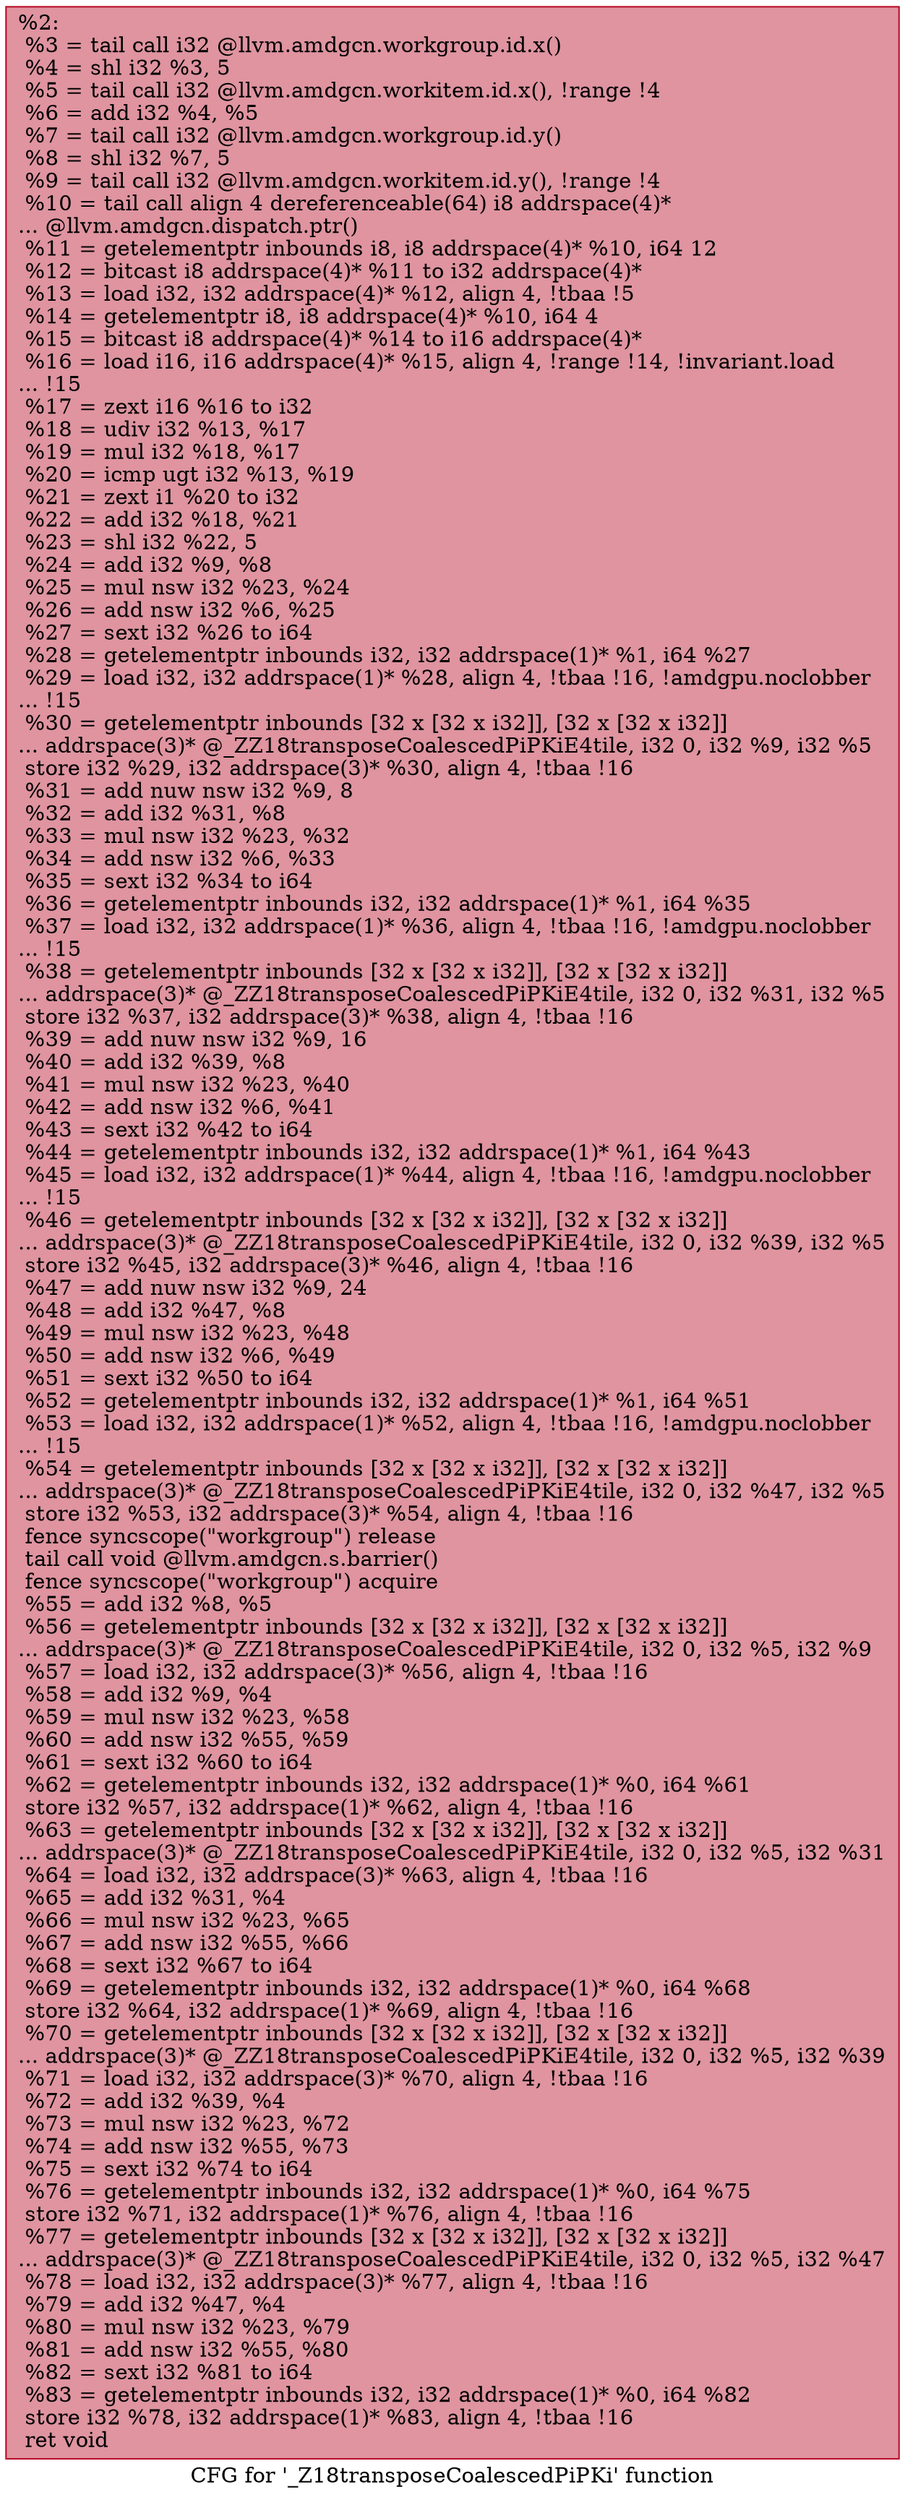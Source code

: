 digraph "CFG for '_Z18transposeCoalescedPiPKi' function" {
	label="CFG for '_Z18transposeCoalescedPiPKi' function";

	Node0x4d74d60 [shape=record,color="#b70d28ff", style=filled, fillcolor="#b70d2870",label="{%2:\l  %3 = tail call i32 @llvm.amdgcn.workgroup.id.x()\l  %4 = shl i32 %3, 5\l  %5 = tail call i32 @llvm.amdgcn.workitem.id.x(), !range !4\l  %6 = add i32 %4, %5\l  %7 = tail call i32 @llvm.amdgcn.workgroup.id.y()\l  %8 = shl i32 %7, 5\l  %9 = tail call i32 @llvm.amdgcn.workitem.id.y(), !range !4\l  %10 = tail call align 4 dereferenceable(64) i8 addrspace(4)*\l... @llvm.amdgcn.dispatch.ptr()\l  %11 = getelementptr inbounds i8, i8 addrspace(4)* %10, i64 12\l  %12 = bitcast i8 addrspace(4)* %11 to i32 addrspace(4)*\l  %13 = load i32, i32 addrspace(4)* %12, align 4, !tbaa !5\l  %14 = getelementptr i8, i8 addrspace(4)* %10, i64 4\l  %15 = bitcast i8 addrspace(4)* %14 to i16 addrspace(4)*\l  %16 = load i16, i16 addrspace(4)* %15, align 4, !range !14, !invariant.load\l... !15\l  %17 = zext i16 %16 to i32\l  %18 = udiv i32 %13, %17\l  %19 = mul i32 %18, %17\l  %20 = icmp ugt i32 %13, %19\l  %21 = zext i1 %20 to i32\l  %22 = add i32 %18, %21\l  %23 = shl i32 %22, 5\l  %24 = add i32 %9, %8\l  %25 = mul nsw i32 %23, %24\l  %26 = add nsw i32 %6, %25\l  %27 = sext i32 %26 to i64\l  %28 = getelementptr inbounds i32, i32 addrspace(1)* %1, i64 %27\l  %29 = load i32, i32 addrspace(1)* %28, align 4, !tbaa !16, !amdgpu.noclobber\l... !15\l  %30 = getelementptr inbounds [32 x [32 x i32]], [32 x [32 x i32]]\l... addrspace(3)* @_ZZ18transposeCoalescedPiPKiE4tile, i32 0, i32 %9, i32 %5\l  store i32 %29, i32 addrspace(3)* %30, align 4, !tbaa !16\l  %31 = add nuw nsw i32 %9, 8\l  %32 = add i32 %31, %8\l  %33 = mul nsw i32 %23, %32\l  %34 = add nsw i32 %6, %33\l  %35 = sext i32 %34 to i64\l  %36 = getelementptr inbounds i32, i32 addrspace(1)* %1, i64 %35\l  %37 = load i32, i32 addrspace(1)* %36, align 4, !tbaa !16, !amdgpu.noclobber\l... !15\l  %38 = getelementptr inbounds [32 x [32 x i32]], [32 x [32 x i32]]\l... addrspace(3)* @_ZZ18transposeCoalescedPiPKiE4tile, i32 0, i32 %31, i32 %5\l  store i32 %37, i32 addrspace(3)* %38, align 4, !tbaa !16\l  %39 = add nuw nsw i32 %9, 16\l  %40 = add i32 %39, %8\l  %41 = mul nsw i32 %23, %40\l  %42 = add nsw i32 %6, %41\l  %43 = sext i32 %42 to i64\l  %44 = getelementptr inbounds i32, i32 addrspace(1)* %1, i64 %43\l  %45 = load i32, i32 addrspace(1)* %44, align 4, !tbaa !16, !amdgpu.noclobber\l... !15\l  %46 = getelementptr inbounds [32 x [32 x i32]], [32 x [32 x i32]]\l... addrspace(3)* @_ZZ18transposeCoalescedPiPKiE4tile, i32 0, i32 %39, i32 %5\l  store i32 %45, i32 addrspace(3)* %46, align 4, !tbaa !16\l  %47 = add nuw nsw i32 %9, 24\l  %48 = add i32 %47, %8\l  %49 = mul nsw i32 %23, %48\l  %50 = add nsw i32 %6, %49\l  %51 = sext i32 %50 to i64\l  %52 = getelementptr inbounds i32, i32 addrspace(1)* %1, i64 %51\l  %53 = load i32, i32 addrspace(1)* %52, align 4, !tbaa !16, !amdgpu.noclobber\l... !15\l  %54 = getelementptr inbounds [32 x [32 x i32]], [32 x [32 x i32]]\l... addrspace(3)* @_ZZ18transposeCoalescedPiPKiE4tile, i32 0, i32 %47, i32 %5\l  store i32 %53, i32 addrspace(3)* %54, align 4, !tbaa !16\l  fence syncscope(\"workgroup\") release\l  tail call void @llvm.amdgcn.s.barrier()\l  fence syncscope(\"workgroup\") acquire\l  %55 = add i32 %8, %5\l  %56 = getelementptr inbounds [32 x [32 x i32]], [32 x [32 x i32]]\l... addrspace(3)* @_ZZ18transposeCoalescedPiPKiE4tile, i32 0, i32 %5, i32 %9\l  %57 = load i32, i32 addrspace(3)* %56, align 4, !tbaa !16\l  %58 = add i32 %9, %4\l  %59 = mul nsw i32 %23, %58\l  %60 = add nsw i32 %55, %59\l  %61 = sext i32 %60 to i64\l  %62 = getelementptr inbounds i32, i32 addrspace(1)* %0, i64 %61\l  store i32 %57, i32 addrspace(1)* %62, align 4, !tbaa !16\l  %63 = getelementptr inbounds [32 x [32 x i32]], [32 x [32 x i32]]\l... addrspace(3)* @_ZZ18transposeCoalescedPiPKiE4tile, i32 0, i32 %5, i32 %31\l  %64 = load i32, i32 addrspace(3)* %63, align 4, !tbaa !16\l  %65 = add i32 %31, %4\l  %66 = mul nsw i32 %23, %65\l  %67 = add nsw i32 %55, %66\l  %68 = sext i32 %67 to i64\l  %69 = getelementptr inbounds i32, i32 addrspace(1)* %0, i64 %68\l  store i32 %64, i32 addrspace(1)* %69, align 4, !tbaa !16\l  %70 = getelementptr inbounds [32 x [32 x i32]], [32 x [32 x i32]]\l... addrspace(3)* @_ZZ18transposeCoalescedPiPKiE4tile, i32 0, i32 %5, i32 %39\l  %71 = load i32, i32 addrspace(3)* %70, align 4, !tbaa !16\l  %72 = add i32 %39, %4\l  %73 = mul nsw i32 %23, %72\l  %74 = add nsw i32 %55, %73\l  %75 = sext i32 %74 to i64\l  %76 = getelementptr inbounds i32, i32 addrspace(1)* %0, i64 %75\l  store i32 %71, i32 addrspace(1)* %76, align 4, !tbaa !16\l  %77 = getelementptr inbounds [32 x [32 x i32]], [32 x [32 x i32]]\l... addrspace(3)* @_ZZ18transposeCoalescedPiPKiE4tile, i32 0, i32 %5, i32 %47\l  %78 = load i32, i32 addrspace(3)* %77, align 4, !tbaa !16\l  %79 = add i32 %47, %4\l  %80 = mul nsw i32 %23, %79\l  %81 = add nsw i32 %55, %80\l  %82 = sext i32 %81 to i64\l  %83 = getelementptr inbounds i32, i32 addrspace(1)* %0, i64 %82\l  store i32 %78, i32 addrspace(1)* %83, align 4, !tbaa !16\l  ret void\l}"];
}
